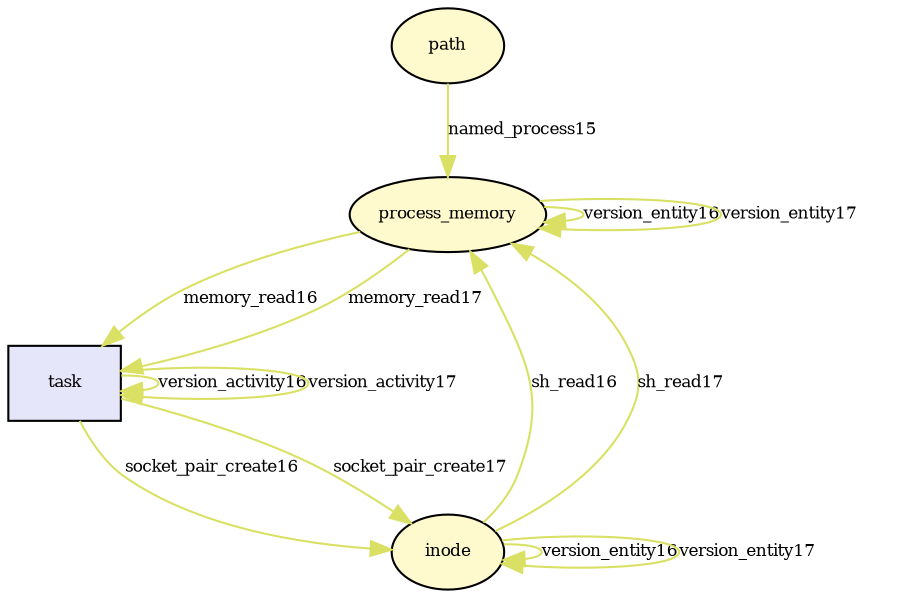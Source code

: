 digraph RGL__DirectedAdjacencyGraph {path[fontsize = 8,label = "path",shape = ellipse, fillcolor="#fffacd", style = filled]

process_memory[fontsize = 8,label = "process_memory",shape = ellipse, fillcolor="#fffacd", style = filled]

path -> process_memory[fontsize = 8,label = "named_process15", color="#d9e063"]

process_memory -> process_memory[fontsize = 8,label = "version_entity16", color="#d9e063"]

inode[fontsize = 8,label = "inode",shape = ellipse, fillcolor="#fffacd", style = filled]

inode -> process_memory[fontsize = 8,label = "sh_read16", color="#d9e063"]

task[fontsize = 8,label = "task",shape = rectangle, fillcolor="#e6e6fa", style = filled]

task -> task[fontsize = 8,label = "version_activity16", color="#d9e063"]

process_memory -> task[fontsize = 8,label = "memory_read16", color="#d9e063"]

inode -> inode[fontsize = 8,label = "version_entity16", color="#d9e063"]

task -> inode[fontsize = 8,label = "socket_pair_create16", color="#d9e063"]

process_memory -> process_memory[fontsize = 8,label = "version_entity17", color="#d9e063"]

inode -> process_memory[fontsize = 8,label = "sh_read17", color="#d9e063"]

task -> task[fontsize = 8,label = "version_activity17", color="#d9e063"]

process_memory -> task[fontsize = 8,label = "memory_read17", color="#d9e063"]

inode -> inode[fontsize = 8,label = "version_entity17", color="#d9e063"]

task -> inode[fontsize = 8,label = "socket_pair_create17", color="#d9e063"]

}